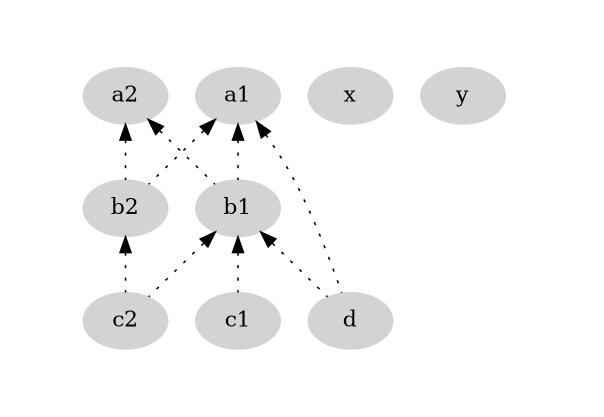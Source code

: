 digraph g4
{
  viewport="290, 200, 0.75, 140, 90"
  a1 [style=filled color=lightgray]
  a2 [style=filled color=lightgray]
  b1 [style=filled color=lightgray]
  b2 [style=filled color=lightgray]
  c1 [style=filled color=lightgray]
  c2 [style=filled color=lightgray]
  d [style=filled color=lightgray]

  a1 -> b1 [style=dotted dir=back]
  a1 -> b2 [style=dotted dir=back]
  a2 -> b1 [style=dotted dir=back]
  a2 -> b2 [style=dotted dir=back]
  b1 -> c1 [style=dotted dir=back]
  b1 -> c2 [style=dotted dir=back]
  b2 -> c2 [style=dotted dir=back]
  a1 -> d [style=dotted dir=back]
  b1 -> d [style=dotted dir=back]
  x [style=filled color=lightgray]
  y [style=filled color=lightgray]
}

